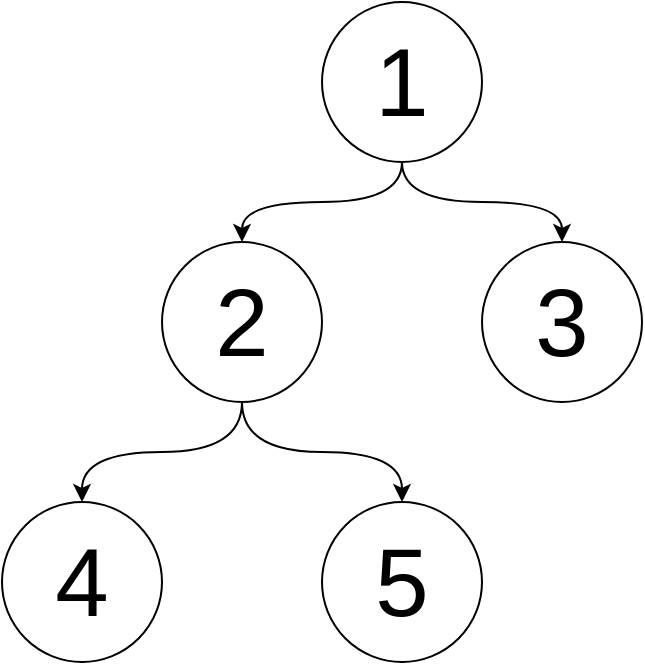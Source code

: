 <mxfile version="24.7.10">
  <diagram name="Страница — 1" id="sCgOnhwaDpkzGARd6CRu">
    <mxGraphModel dx="1434" dy="780" grid="1" gridSize="10" guides="1" tooltips="1" connect="1" arrows="1" fold="1" page="1" pageScale="1" pageWidth="827" pageHeight="1169" math="0" shadow="0">
      <root>
        <mxCell id="0" />
        <mxCell id="1" parent="0" />
        <mxCell id="ePHxQaOsta7aEtFNCFOc-11" style="edgeStyle=orthogonalEdgeStyle;rounded=0;orthogonalLoop=1;jettySize=auto;html=1;entryX=0.5;entryY=0;entryDx=0;entryDy=0;curved=1;" edge="1" parent="1" source="ePHxQaOsta7aEtFNCFOc-1" target="ePHxQaOsta7aEtFNCFOc-5">
          <mxGeometry relative="1" as="geometry" />
        </mxCell>
        <mxCell id="ePHxQaOsta7aEtFNCFOc-12" style="edgeStyle=orthogonalEdgeStyle;rounded=0;orthogonalLoop=1;jettySize=auto;html=1;entryX=0.5;entryY=0;entryDx=0;entryDy=0;curved=1;" edge="1" parent="1" source="ePHxQaOsta7aEtFNCFOc-1" target="ePHxQaOsta7aEtFNCFOc-3">
          <mxGeometry relative="1" as="geometry" />
        </mxCell>
        <mxCell id="ePHxQaOsta7aEtFNCFOc-1" value="&lt;font style=&quot;font-size: 48px;&quot;&gt;1&lt;/font&gt;" style="ellipse;whiteSpace=wrap;html=1;aspect=fixed;" vertex="1" parent="1">
          <mxGeometry x="374" y="210" width="80" height="80" as="geometry" />
        </mxCell>
        <mxCell id="ePHxQaOsta7aEtFNCFOc-9" style="edgeStyle=orthogonalEdgeStyle;rounded=0;orthogonalLoop=1;jettySize=auto;html=1;curved=1;" edge="1" parent="1" source="ePHxQaOsta7aEtFNCFOc-3" target="ePHxQaOsta7aEtFNCFOc-7">
          <mxGeometry relative="1" as="geometry" />
        </mxCell>
        <mxCell id="ePHxQaOsta7aEtFNCFOc-10" style="edgeStyle=orthogonalEdgeStyle;rounded=0;orthogonalLoop=1;jettySize=auto;html=1;curved=1;" edge="1" parent="1" source="ePHxQaOsta7aEtFNCFOc-3" target="ePHxQaOsta7aEtFNCFOc-6">
          <mxGeometry relative="1" as="geometry" />
        </mxCell>
        <mxCell id="ePHxQaOsta7aEtFNCFOc-3" value="&lt;font style=&quot;font-size: 48px;&quot;&gt;2&lt;/font&gt;" style="ellipse;whiteSpace=wrap;html=1;aspect=fixed;" vertex="1" parent="1">
          <mxGeometry x="294" y="330" width="80" height="80" as="geometry" />
        </mxCell>
        <mxCell id="ePHxQaOsta7aEtFNCFOc-5" value="&lt;font style=&quot;font-size: 48px;&quot;&gt;3&lt;/font&gt;" style="ellipse;whiteSpace=wrap;html=1;aspect=fixed;" vertex="1" parent="1">
          <mxGeometry x="454" y="330" width="80" height="80" as="geometry" />
        </mxCell>
        <mxCell id="ePHxQaOsta7aEtFNCFOc-6" value="&lt;font style=&quot;font-size: 48px;&quot;&gt;5&lt;/font&gt;" style="ellipse;whiteSpace=wrap;html=1;aspect=fixed;" vertex="1" parent="1">
          <mxGeometry x="374" y="460" width="80" height="80" as="geometry" />
        </mxCell>
        <mxCell id="ePHxQaOsta7aEtFNCFOc-7" value="&lt;font style=&quot;font-size: 48px;&quot;&gt;4&lt;/font&gt;" style="ellipse;whiteSpace=wrap;html=1;aspect=fixed;" vertex="1" parent="1">
          <mxGeometry x="214" y="460" width="80" height="80" as="geometry" />
        </mxCell>
      </root>
    </mxGraphModel>
  </diagram>
</mxfile>

